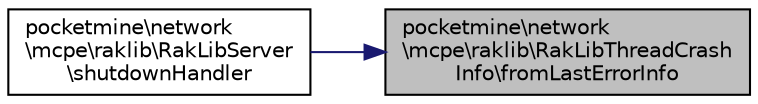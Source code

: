 digraph "pocketmine\network\mcpe\raklib\RakLibThreadCrashInfo\fromLastErrorInfo"
{
 // INTERACTIVE_SVG=YES
 // LATEX_PDF_SIZE
  edge [fontname="Helvetica",fontsize="10",labelfontname="Helvetica",labelfontsize="10"];
  node [fontname="Helvetica",fontsize="10",shape=record];
  rankdir="RL";
  Node1 [label="pocketmine\\network\l\\mcpe\\raklib\\RakLibThreadCrash\lInfo\\fromLastErrorInfo",height=0.2,width=0.4,color="black", fillcolor="grey75", style="filled", fontcolor="black",tooltip=" "];
  Node1 -> Node2 [dir="back",color="midnightblue",fontsize="10",style="solid",fontname="Helvetica"];
  Node2 [label="pocketmine\\network\l\\mcpe\\raklib\\RakLibServer\l\\shutdownHandler",height=0.2,width=0.4,color="black", fillcolor="white", style="filled",URL="$de/dc9/classpocketmine_1_1network_1_1mcpe_1_1raklib_1_1_rak_lib_server.html#a1fb183f07dc55536c328b422f6e4a1c3",tooltip=" "];
}
